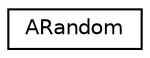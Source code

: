 digraph "Graphical Class Hierarchy"
{
 // LATEX_PDF_SIZE
  edge [fontname="Helvetica",fontsize="10",labelfontname="Helvetica",labelfontsize="10"];
  node [fontname="Helvetica",fontsize="10",shape=record];
  rankdir="LR";
  Node0 [label="ARandom",height=0.2,width=0.4,color="black", fillcolor="white", style="filled",URL="$classARandom.html",tooltip=" "];
}
